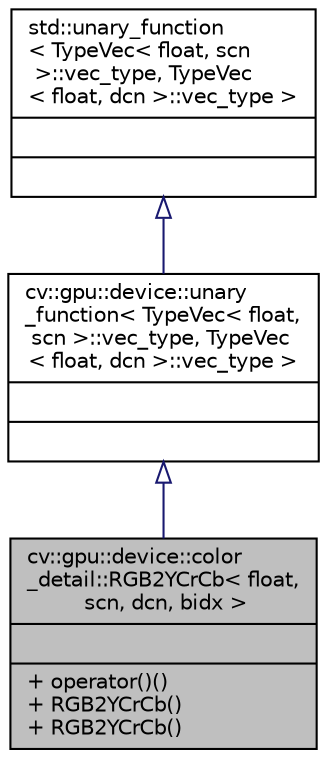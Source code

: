 digraph "cv::gpu::device::color_detail::RGB2YCrCb&lt; float, scn, dcn, bidx &gt;"
{
 // LATEX_PDF_SIZE
  edge [fontname="Helvetica",fontsize="10",labelfontname="Helvetica",labelfontsize="10"];
  node [fontname="Helvetica",fontsize="10",shape=record];
  Node1 [label="{cv::gpu::device::color\l_detail::RGB2YCrCb\< float,\l scn, dcn, bidx \>\n||+ operator()()\l+ RGB2YCrCb()\l+ RGB2YCrCb()\l}",height=0.2,width=0.4,color="black", fillcolor="grey75", style="filled", fontcolor="black",tooltip=" "];
  Node2 -> Node1 [dir="back",color="midnightblue",fontsize="10",style="solid",arrowtail="onormal",fontname="Helvetica"];
  Node2 [label="{cv::gpu::device::unary\l_function\< TypeVec\< float,\l scn \>::vec_type, TypeVec\l\< float, dcn \>::vec_type \>\n||}",height=0.2,width=0.4,color="black", fillcolor="white", style="filled",URL="$structcv_1_1gpu_1_1device_1_1unary__function.html",tooltip=" "];
  Node3 -> Node2 [dir="back",color="midnightblue",fontsize="10",style="solid",arrowtail="onormal",fontname="Helvetica"];
  Node3 [label="{std::unary_function\l\< TypeVec\< float, scn\l \>::vec_type, TypeVec\l\< float, dcn \>::vec_type \>\n||}",height=0.2,width=0.4,color="black", fillcolor="white", style="filled",tooltip=" "];
}
